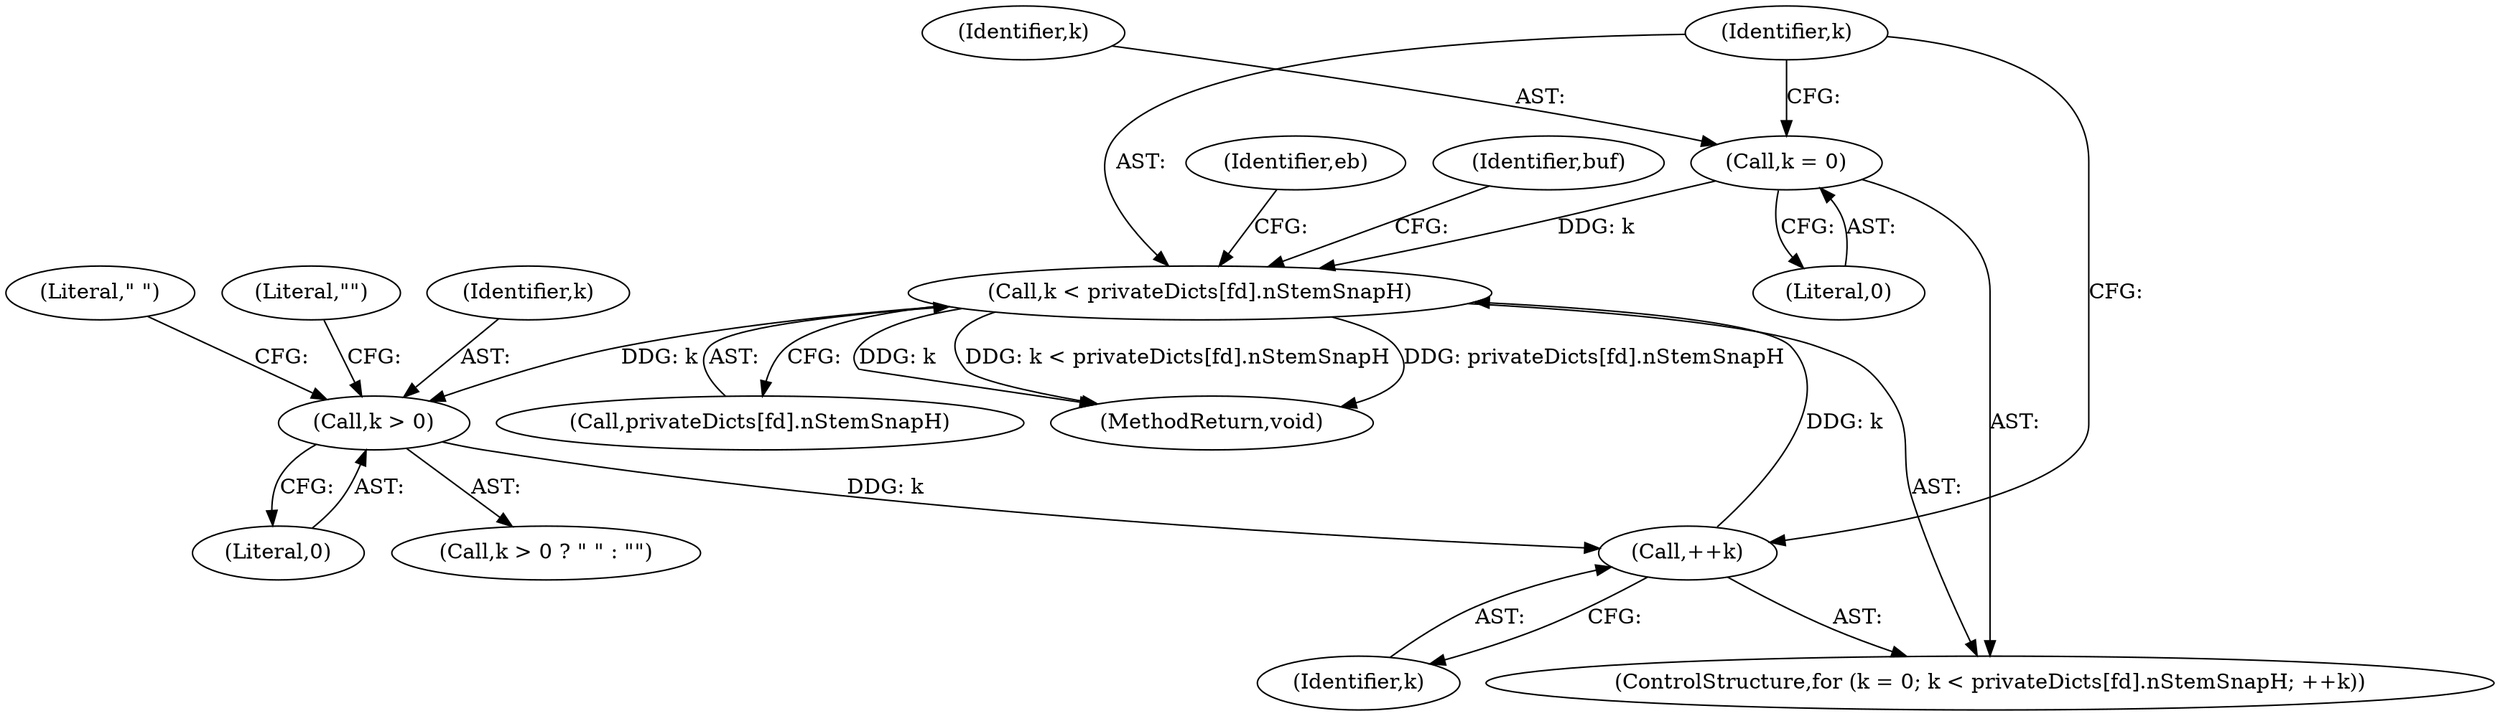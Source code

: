 digraph "0_poppler_da63c35549e8852a410946ab016a3f25ac701bdf@array" {
"1000951" [label="(Call,k < privateDicts[fd].nStemSnapH)"];
"1000948" [label="(Call,k = 0)"];
"1000958" [label="(Call,++k)"];
"1000966" [label="(Call,k > 0)"];
"1000951" [label="(Call,k < privateDicts[fd].nStemSnapH)"];
"1000962" [label="(Identifier,buf)"];
"1000959" [label="(Identifier,k)"];
"1000952" [label="(Identifier,k)"];
"1000966" [label="(Call,k > 0)"];
"1000968" [label="(Literal,0)"];
"1000967" [label="(Identifier,k)"];
"1000950" [label="(Literal,0)"];
"1000969" [label="(Literal,\" \")"];
"1000949" [label="(Identifier,k)"];
"1000953" [label="(Call,privateDicts[fd].nStemSnapH)"];
"1000958" [label="(Call,++k)"];
"1000970" [label="(Literal,\"\")"];
"1000947" [label="(ControlStructure,for (k = 0; k < privateDicts[fd].nStemSnapH; ++k))"];
"1000951" [label="(Call,k < privateDicts[fd].nStemSnapH)"];
"1000965" [label="(Call,k > 0 ? \" \" : \"\")"];
"1000948" [label="(Call,k = 0)"];
"1000986" [label="(Identifier,eb)"];
"1001475" [label="(MethodReturn,void)"];
"1000951" -> "1000947"  [label="AST: "];
"1000951" -> "1000953"  [label="CFG: "];
"1000952" -> "1000951"  [label="AST: "];
"1000953" -> "1000951"  [label="AST: "];
"1000962" -> "1000951"  [label="CFG: "];
"1000986" -> "1000951"  [label="CFG: "];
"1000951" -> "1001475"  [label="DDG: privateDicts[fd].nStemSnapH"];
"1000951" -> "1001475"  [label="DDG: k"];
"1000951" -> "1001475"  [label="DDG: k < privateDicts[fd].nStemSnapH"];
"1000948" -> "1000951"  [label="DDG: k"];
"1000958" -> "1000951"  [label="DDG: k"];
"1000951" -> "1000966"  [label="DDG: k"];
"1000948" -> "1000947"  [label="AST: "];
"1000948" -> "1000950"  [label="CFG: "];
"1000949" -> "1000948"  [label="AST: "];
"1000950" -> "1000948"  [label="AST: "];
"1000952" -> "1000948"  [label="CFG: "];
"1000958" -> "1000947"  [label="AST: "];
"1000958" -> "1000959"  [label="CFG: "];
"1000959" -> "1000958"  [label="AST: "];
"1000952" -> "1000958"  [label="CFG: "];
"1000966" -> "1000958"  [label="DDG: k"];
"1000966" -> "1000965"  [label="AST: "];
"1000966" -> "1000968"  [label="CFG: "];
"1000967" -> "1000966"  [label="AST: "];
"1000968" -> "1000966"  [label="AST: "];
"1000969" -> "1000966"  [label="CFG: "];
"1000970" -> "1000966"  [label="CFG: "];
}
